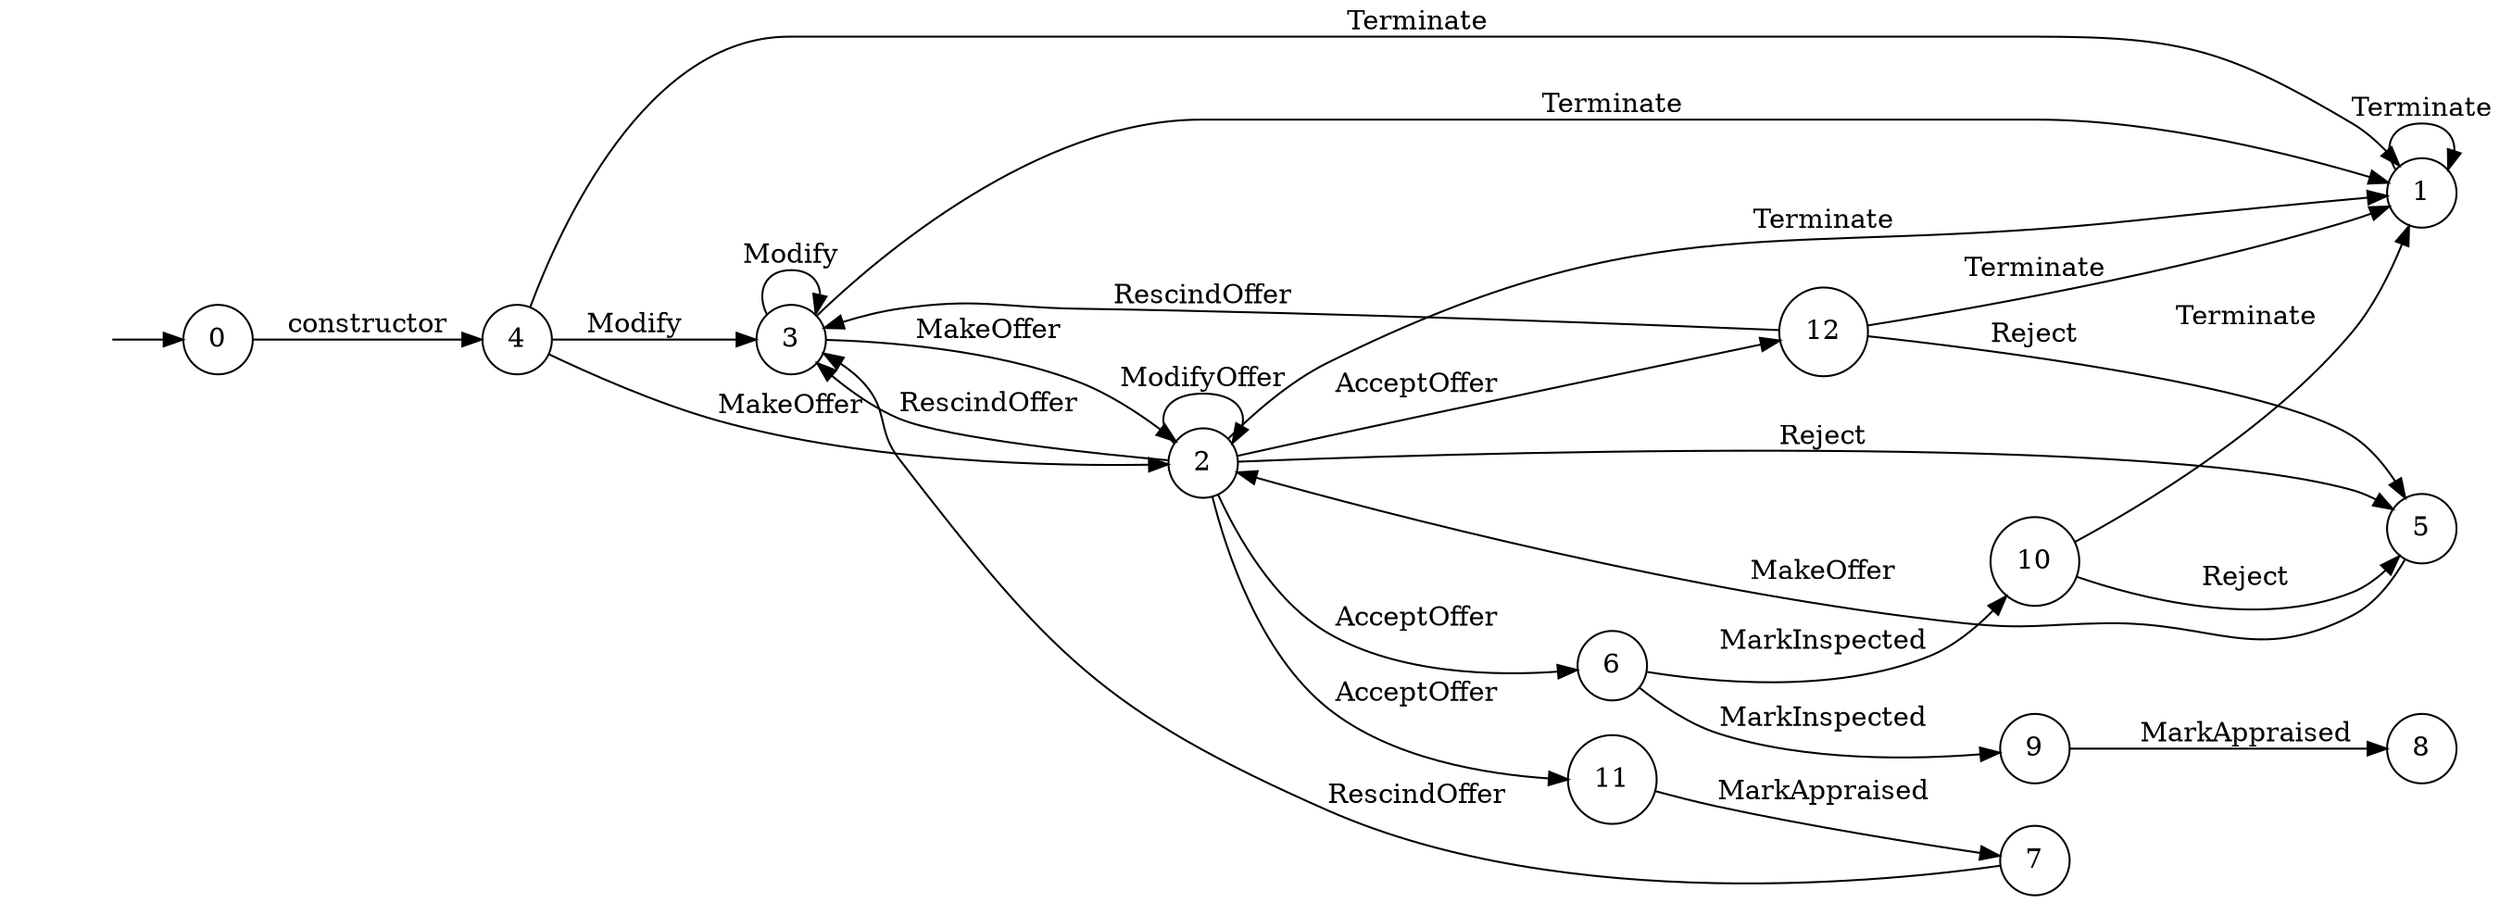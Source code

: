 digraph "Dapp-Automata-data/fuzzer/testnetdata-model-rq1-fix/AssetTransfer/FSM-13" {
	graph [rankdir=LR]
	"" [label="" shape=plaintext]
	4 [label=4 shape=circle]
	10 [label=10 shape=circle]
	5 [label=5 shape=circle]
	7 [label=7 shape=circle]
	3 [label=3 shape=circle]
	6 [label=6 shape=circle]
	11 [label=11 shape=circle]
	8 [label=8 shape=circle]
	12 [label=12 shape=circle]
	0 [label=0 shape=circle]
	2 [label=2 shape=circle]
	9 [label=9 shape=circle]
	1 [label=1 shape=circle]
	"" -> 0 [label=""]
	0 -> 4 [label=constructor]
	4 -> 2 [label=MakeOffer]
	4 -> 1 [label=Terminate]
	4 -> 3 [label=Modify]
	3 -> 2 [label=MakeOffer]
	3 -> 1 [label=Terminate]
	3 -> 3 [label=Modify]
	1 -> 1 [label=Terminate]
	2 -> 3 [label=RescindOffer]
	2 -> 5 [label=Reject]
	2 -> 1 [label=Terminate]
	2 -> 11 [label=AcceptOffer]
	2 -> 6 [label=AcceptOffer]
	2 -> 12 [label=AcceptOffer]
	2 -> 2 [label=ModifyOffer]
	12 -> 3 [label=RescindOffer]
	12 -> 5 [label=Reject]
	12 -> 1 [label=Terminate]
	11 -> 7 [label=MarkAppraised]
	7 -> 3 [label=RescindOffer]
	10 -> 5 [label=Reject]
	10 -> 1 [label=Terminate]
	9 -> 8 [label=MarkAppraised]
	6 -> 10 [label=MarkInspected]
	6 -> 9 [label=MarkInspected]
	5 -> 2 [label=MakeOffer]
}
